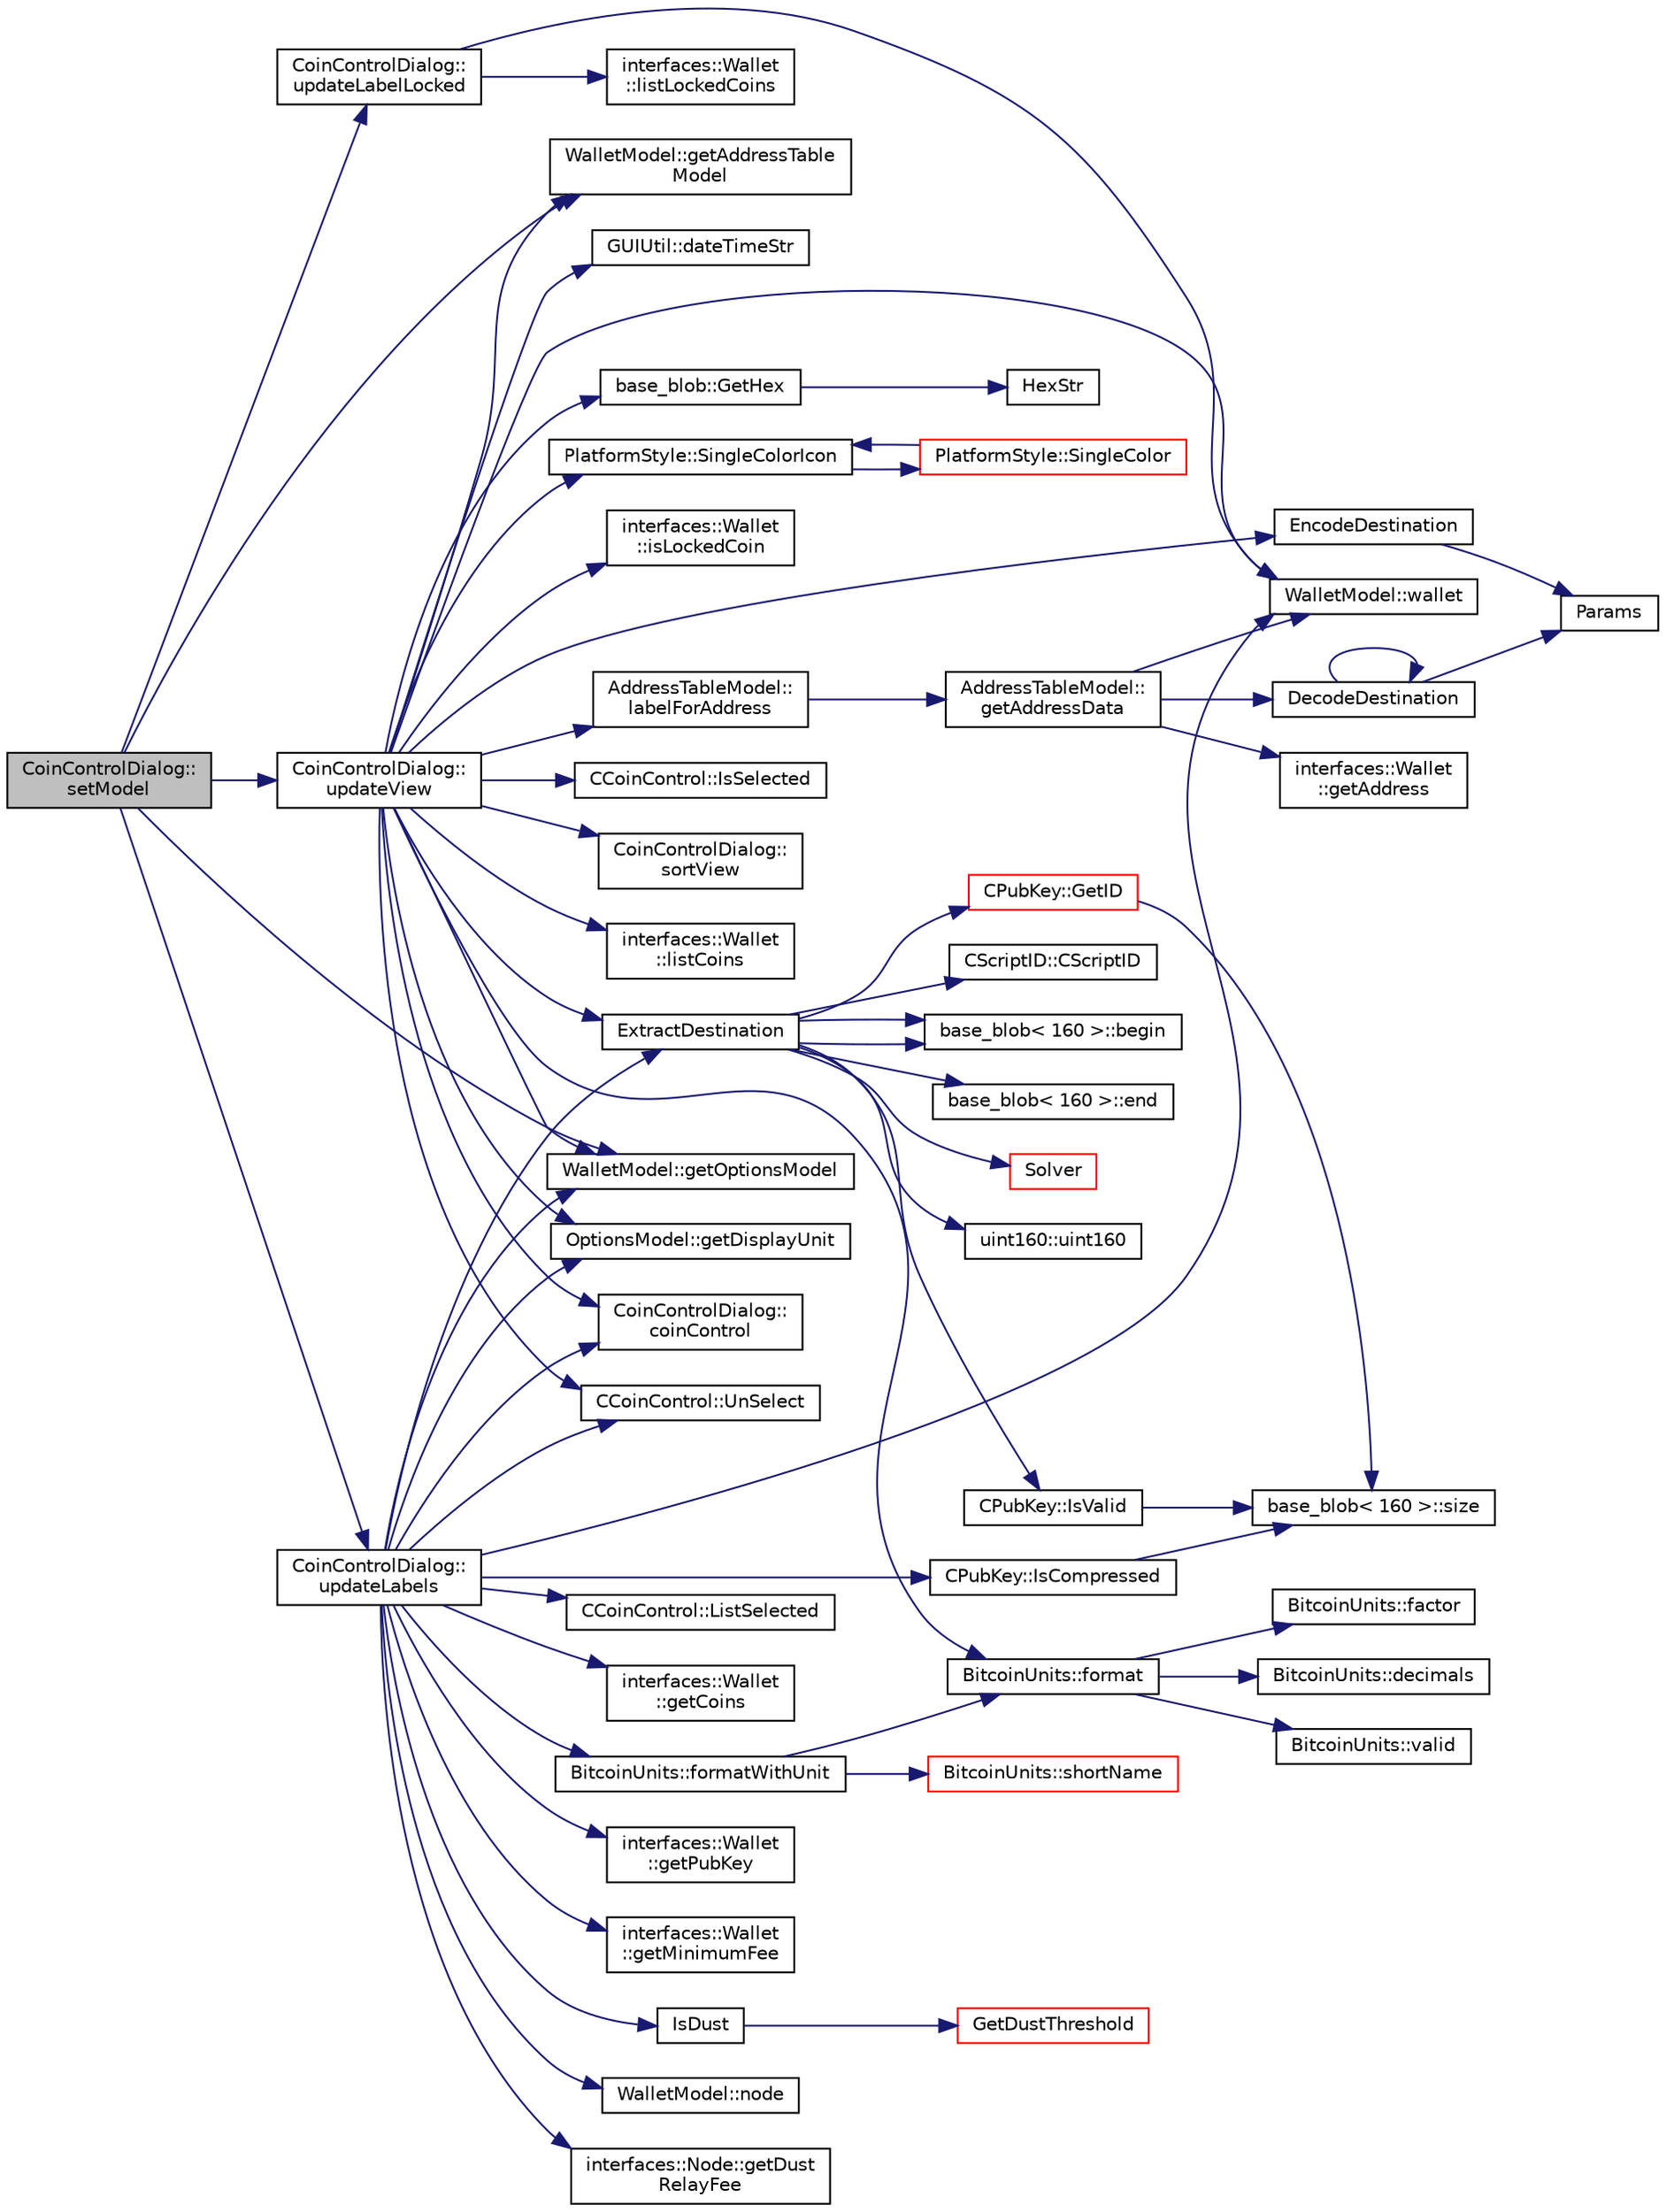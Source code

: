 digraph "CoinControlDialog::setModel"
{
  edge [fontname="Helvetica",fontsize="10",labelfontname="Helvetica",labelfontsize="10"];
  node [fontname="Helvetica",fontsize="10",shape=record];
  rankdir="LR";
  Node1 [label="CoinControlDialog::\lsetModel",height=0.2,width=0.4,color="black", fillcolor="grey75", style="filled", fontcolor="black"];
  Node1 -> Node2 [color="midnightblue",fontsize="10",style="solid",fontname="Helvetica"];
  Node2 [label="WalletModel::getOptionsModel",height=0.2,width=0.4,color="black", fillcolor="white", style="filled",URL="$class_wallet_model.html#a96d53e56b3f8f07537ea2523f7a7d300"];
  Node1 -> Node3 [color="midnightblue",fontsize="10",style="solid",fontname="Helvetica"];
  Node3 [label="WalletModel::getAddressTable\lModel",height=0.2,width=0.4,color="black", fillcolor="white", style="filled",URL="$class_wallet_model.html#a89ed202e2dbc04aaa70d72872b95b351"];
  Node1 -> Node4 [color="midnightblue",fontsize="10",style="solid",fontname="Helvetica"];
  Node4 [label="CoinControlDialog::\lupdateView",height=0.2,width=0.4,color="black", fillcolor="white", style="filled",URL="$class_coin_control_dialog.html#aadea33050e5c1efd5eae8d2fcfa721f9"];
  Node4 -> Node2 [color="midnightblue",fontsize="10",style="solid",fontname="Helvetica"];
  Node4 -> Node3 [color="midnightblue",fontsize="10",style="solid",fontname="Helvetica"];
  Node4 -> Node5 [color="midnightblue",fontsize="10",style="solid",fontname="Helvetica"];
  Node5 [label="OptionsModel::getDisplayUnit",height=0.2,width=0.4,color="black", fillcolor="white", style="filled",URL="$class_options_model.html#a3a78bccf5eeaa4fc27e408adbaf64087"];
  Node4 -> Node6 [color="midnightblue",fontsize="10",style="solid",fontname="Helvetica"];
  Node6 [label="WalletModel::wallet",height=0.2,width=0.4,color="black", fillcolor="white", style="filled",URL="$class_wallet_model.html#a1c5870f02d5221d26a9a50f188c42d1f"];
  Node4 -> Node7 [color="midnightblue",fontsize="10",style="solid",fontname="Helvetica"];
  Node7 [label="interfaces::Wallet\l::listCoins",height=0.2,width=0.4,color="black", fillcolor="white", style="filled",URL="$classinterfaces_1_1_wallet.html#a0d9857753519671b52edde1d9e0a663a"];
  Node4 -> Node8 [color="midnightblue",fontsize="10",style="solid",fontname="Helvetica"];
  Node8 [label="EncodeDestination",height=0.2,width=0.4,color="black", fillcolor="white", style="filled",URL="$key__io_8cpp.html#a69b845c325e6bf516251cd3a67fe1df7"];
  Node8 -> Node9 [color="midnightblue",fontsize="10",style="solid",fontname="Helvetica"];
  Node9 [label="Params",height=0.2,width=0.4,color="black", fillcolor="white", style="filled",URL="$chainparams_8cpp.html#ace5c5b706d71a324a417dd2db394fd4a",tooltip="Return the currently selected parameters. "];
  Node4 -> Node10 [color="midnightblue",fontsize="10",style="solid",fontname="Helvetica"];
  Node10 [label="AddressTableModel::\llabelForAddress",height=0.2,width=0.4,color="black", fillcolor="white", style="filled",URL="$class_address_table_model.html#a1c39ce19eecfc9f3ace10435b162607f",tooltip="Look up label for address in address book, if not found return empty string. "];
  Node10 -> Node11 [color="midnightblue",fontsize="10",style="solid",fontname="Helvetica"];
  Node11 [label="AddressTableModel::\lgetAddressData",height=0.2,width=0.4,color="black", fillcolor="white", style="filled",URL="$class_address_table_model.html#a47866782e00fff909374aba9e8113361",tooltip="Look up address book data given an address string. "];
  Node11 -> Node12 [color="midnightblue",fontsize="10",style="solid",fontname="Helvetica"];
  Node12 [label="DecodeDestination",height=0.2,width=0.4,color="black", fillcolor="white", style="filled",URL="$key__io_8cpp.html#a8a781e21ad4ecccd9c97c7d890ef7d6f"];
  Node12 -> Node12 [color="midnightblue",fontsize="10",style="solid",fontname="Helvetica"];
  Node12 -> Node9 [color="midnightblue",fontsize="10",style="solid",fontname="Helvetica"];
  Node11 -> Node6 [color="midnightblue",fontsize="10",style="solid",fontname="Helvetica"];
  Node11 -> Node13 [color="midnightblue",fontsize="10",style="solid",fontname="Helvetica"];
  Node13 [label="interfaces::Wallet\l::getAddress",height=0.2,width=0.4,color="black", fillcolor="white", style="filled",URL="$classinterfaces_1_1_wallet.html#af039083dddf77005b05305e9db0fc753",tooltip="Look up address in wallet, return whether exists. "];
  Node4 -> Node14 [color="midnightblue",fontsize="10",style="solid",fontname="Helvetica"];
  Node14 [label="ExtractDestination",height=0.2,width=0.4,color="black", fillcolor="white", style="filled",URL="$standard_8cpp.html#a951f7e601746ae076afdf3169ecca2fc",tooltip="Parse a standard scriptPubKey for the destination address. "];
  Node14 -> Node15 [color="midnightblue",fontsize="10",style="solid",fontname="Helvetica"];
  Node15 [label="Solver",height=0.2,width=0.4,color="red", fillcolor="white", style="filled",URL="$standard_8cpp.html#a5a3369fceeb25173e2faa4a7ebc7a4e4",tooltip="Parse a scriptPubKey and identify script type for standard scripts. "];
  Node14 -> Node16 [color="midnightblue",fontsize="10",style="solid",fontname="Helvetica"];
  Node16 [label="CPubKey::IsValid",height=0.2,width=0.4,color="black", fillcolor="white", style="filled",URL="$class_c_pub_key.html#aad6f369d7972f2244466ca6db900c2a4"];
  Node16 -> Node17 [color="midnightblue",fontsize="10",style="solid",fontname="Helvetica"];
  Node17 [label="base_blob\< 160 \>::size",height=0.2,width=0.4,color="black", fillcolor="white", style="filled",URL="$classbase__blob.html#a449c3f902fcab7af6c74aa9fee099542"];
  Node14 -> Node18 [color="midnightblue",fontsize="10",style="solid",fontname="Helvetica"];
  Node18 [label="CPubKey::GetID",height=0.2,width=0.4,color="red", fillcolor="white", style="filled",URL="$class_c_pub_key.html#a9c1908fef34fd9e1c4b5e0ffd5d3834e",tooltip="Get the KeyID of this public key (hash of its serialization) "];
  Node18 -> Node17 [color="midnightblue",fontsize="10",style="solid",fontname="Helvetica"];
  Node14 -> Node19 [color="midnightblue",fontsize="10",style="solid",fontname="Helvetica"];
  Node19 [label="uint160::uint160",height=0.2,width=0.4,color="black", fillcolor="white", style="filled",URL="$classuint160.html#a66918f25b891415f2a9bbbb1dfdbedbd"];
  Node14 -> Node20 [color="midnightblue",fontsize="10",style="solid",fontname="Helvetica"];
  Node20 [label="CScriptID::CScriptID",height=0.2,width=0.4,color="black", fillcolor="white", style="filled",URL="$class_c_script_i_d.html#a116da5a7e94e2abb66011c33705d58e7"];
  Node14 -> Node21 [color="midnightblue",fontsize="10",style="solid",fontname="Helvetica"];
  Node21 [label="base_blob\< 160 \>::begin",height=0.2,width=0.4,color="black", fillcolor="white", style="filled",URL="$classbase__blob.html#aeee68e00ceeacf49086e98b661e017ff"];
  Node14 -> Node22 [color="midnightblue",fontsize="10",style="solid",fontname="Helvetica"];
  Node22 [label="base_blob\< 160 \>::end",height=0.2,width=0.4,color="black", fillcolor="white", style="filled",URL="$classbase__blob.html#ab60d34d18e5b5f74d285480f7b3db00c"];
  Node14 -> Node21 [color="midnightblue",fontsize="10",style="solid",fontname="Helvetica"];
  Node4 -> Node23 [color="midnightblue",fontsize="10",style="solid",fontname="Helvetica"];
  Node23 [label="BitcoinUnits::format",height=0.2,width=0.4,color="black", fillcolor="white", style="filled",URL="$class_bitcoin_units.html#ab07437e5a788c80a82d75e3714bd3925",tooltip="Format as string. "];
  Node23 -> Node24 [color="midnightblue",fontsize="10",style="solid",fontname="Helvetica"];
  Node24 [label="BitcoinUnits::valid",height=0.2,width=0.4,color="black", fillcolor="white", style="filled",URL="$class_bitcoin_units.html#a81cbc41480adfb600dad79711d336e5f",tooltip="Is unit ID valid? "];
  Node23 -> Node25 [color="midnightblue",fontsize="10",style="solid",fontname="Helvetica"];
  Node25 [label="BitcoinUnits::factor",height=0.2,width=0.4,color="black", fillcolor="white", style="filled",URL="$class_bitcoin_units.html#ae967b9e6ecbb8f041bfe398d27533b09",tooltip="Number of Satoshis (1e-8) per unit. "];
  Node23 -> Node26 [color="midnightblue",fontsize="10",style="solid",fontname="Helvetica"];
  Node26 [label="BitcoinUnits::decimals",height=0.2,width=0.4,color="black", fillcolor="white", style="filled",URL="$class_bitcoin_units.html#a3f0fc21634520ea06c684ba0d7e25f2f",tooltip="Number of decimals left. "];
  Node4 -> Node27 [color="midnightblue",fontsize="10",style="solid",fontname="Helvetica"];
  Node27 [label="GUIUtil::dateTimeStr",height=0.2,width=0.4,color="black", fillcolor="white", style="filled",URL="$namespace_g_u_i_util.html#aae732a04fea25190081120bf0cc773e8"];
  Node4 -> Node28 [color="midnightblue",fontsize="10",style="solid",fontname="Helvetica"];
  Node28 [label="base_blob::GetHex",height=0.2,width=0.4,color="black", fillcolor="white", style="filled",URL="$classbase__blob.html#a9541747b1f91f9469ac0aff90665bd32"];
  Node28 -> Node29 [color="midnightblue",fontsize="10",style="solid",fontname="Helvetica"];
  Node29 [label="HexStr",height=0.2,width=0.4,color="black", fillcolor="white", style="filled",URL="$strencodings_8h.html#af003e10d5d34c3271ca57ec79059a5ae"];
  Node4 -> Node30 [color="midnightblue",fontsize="10",style="solid",fontname="Helvetica"];
  Node30 [label="interfaces::Wallet\l::isLockedCoin",height=0.2,width=0.4,color="black", fillcolor="white", style="filled",URL="$classinterfaces_1_1_wallet.html#a9256b94de71bccbf9561be10931e8e02",tooltip="Return whether coin is locked. "];
  Node4 -> Node31 [color="midnightblue",fontsize="10",style="solid",fontname="Helvetica"];
  Node31 [label="CoinControlDialog::\lcoinControl",height=0.2,width=0.4,color="black", fillcolor="white", style="filled",URL="$class_coin_control_dialog.html#ad6c08e81a0cfc70cbf6e40f65857ab98"];
  Node4 -> Node32 [color="midnightblue",fontsize="10",style="solid",fontname="Helvetica"];
  Node32 [label="CCoinControl::UnSelect",height=0.2,width=0.4,color="black", fillcolor="white", style="filled",URL="$class_c_coin_control.html#a7f9b8135840df5907bc49a4c5cb19ba4"];
  Node4 -> Node33 [color="midnightblue",fontsize="10",style="solid",fontname="Helvetica"];
  Node33 [label="PlatformStyle::SingleColorIcon",height=0.2,width=0.4,color="black", fillcolor="white", style="filled",URL="$class_platform_style.html#a4987d44b752a26f0ad3a654822d7dc5e",tooltip="Colorize an icon (given filename) with the icon color. "];
  Node33 -> Node34 [color="midnightblue",fontsize="10",style="solid",fontname="Helvetica"];
  Node34 [label="PlatformStyle::SingleColor",height=0.2,width=0.4,color="red", fillcolor="white", style="filled",URL="$class_platform_style.html#a1c21234aff601548130e5b52c0fcfc47"];
  Node34 -> Node33 [color="midnightblue",fontsize="10",style="solid",fontname="Helvetica"];
  Node4 -> Node35 [color="midnightblue",fontsize="10",style="solid",fontname="Helvetica"];
  Node35 [label="CCoinControl::IsSelected",height=0.2,width=0.4,color="black", fillcolor="white", style="filled",URL="$class_c_coin_control.html#aa3266131fb2a0d1aff6803552dcbfdfb"];
  Node4 -> Node36 [color="midnightblue",fontsize="10",style="solid",fontname="Helvetica"];
  Node36 [label="CoinControlDialog::\lsortView",height=0.2,width=0.4,color="black", fillcolor="white", style="filled",URL="$class_coin_control_dialog.html#a9573211ed101522c9b4307a02b268e39"];
  Node1 -> Node37 [color="midnightblue",fontsize="10",style="solid",fontname="Helvetica"];
  Node37 [label="CoinControlDialog::\lupdateLabelLocked",height=0.2,width=0.4,color="black", fillcolor="white", style="filled",URL="$class_coin_control_dialog.html#acedbd41abf3490c556afbebde2ba6b49"];
  Node37 -> Node6 [color="midnightblue",fontsize="10",style="solid",fontname="Helvetica"];
  Node37 -> Node38 [color="midnightblue",fontsize="10",style="solid",fontname="Helvetica"];
  Node38 [label="interfaces::Wallet\l::listLockedCoins",height=0.2,width=0.4,color="black", fillcolor="white", style="filled",URL="$classinterfaces_1_1_wallet.html#ab14176a631f9e036724de2e5c70dd721",tooltip="List locked coins. "];
  Node1 -> Node39 [color="midnightblue",fontsize="10",style="solid",fontname="Helvetica"];
  Node39 [label="CoinControlDialog::\lupdateLabels",height=0.2,width=0.4,color="black", fillcolor="white", style="filled",URL="$class_coin_control_dialog.html#a4fc60e89b097952ff22dc0f9c58c87d9"];
  Node39 -> Node40 [color="midnightblue",fontsize="10",style="solid",fontname="Helvetica"];
  Node40 [label="IsDust",height=0.2,width=0.4,color="black", fillcolor="white", style="filled",URL="$policy_8cpp.html#ab18c1023518f2920e34e05ca324d0ebb"];
  Node40 -> Node41 [color="midnightblue",fontsize="10",style="solid",fontname="Helvetica"];
  Node41 [label="GetDustThreshold",height=0.2,width=0.4,color="red", fillcolor="white", style="filled",URL="$policy_8cpp.html#a7b1001b4a41a02d9469e3b6985587300"];
  Node39 -> Node42 [color="midnightblue",fontsize="10",style="solid",fontname="Helvetica"];
  Node42 [label="WalletModel::node",height=0.2,width=0.4,color="black", fillcolor="white", style="filled",URL="$class_wallet_model.html#a53fe1139673e28546a8dca38ac0308e0"];
  Node39 -> Node43 [color="midnightblue",fontsize="10",style="solid",fontname="Helvetica"];
  Node43 [label="interfaces::Node::getDust\lRelayFee",height=0.2,width=0.4,color="black", fillcolor="white", style="filled",URL="$classinterfaces_1_1_node.html#af4f0bfc100d1bff9862b55adef983f9d",tooltip="Get dust relay fee. "];
  Node39 -> Node31 [color="midnightblue",fontsize="10",style="solid",fontname="Helvetica"];
  Node39 -> Node44 [color="midnightblue",fontsize="10",style="solid",fontname="Helvetica"];
  Node44 [label="CCoinControl::ListSelected",height=0.2,width=0.4,color="black", fillcolor="white", style="filled",URL="$class_c_coin_control.html#abfbb13c420c3c421191d79721fbfe082"];
  Node39 -> Node6 [color="midnightblue",fontsize="10",style="solid",fontname="Helvetica"];
  Node39 -> Node45 [color="midnightblue",fontsize="10",style="solid",fontname="Helvetica"];
  Node45 [label="interfaces::Wallet\l::getCoins",height=0.2,width=0.4,color="black", fillcolor="white", style="filled",URL="$classinterfaces_1_1_wallet.html#a63b25a1dca191dfb5ec9b19c3b542dbf",tooltip="Return wallet transaction output information. "];
  Node39 -> Node32 [color="midnightblue",fontsize="10",style="solid",fontname="Helvetica"];
  Node39 -> Node14 [color="midnightblue",fontsize="10",style="solid",fontname="Helvetica"];
  Node39 -> Node46 [color="midnightblue",fontsize="10",style="solid",fontname="Helvetica"];
  Node46 [label="interfaces::Wallet\l::getPubKey",height=0.2,width=0.4,color="black", fillcolor="white", style="filled",URL="$classinterfaces_1_1_wallet.html#a43c6d2050a3e806ed34696c2fd966ddb",tooltip="Get public key. "];
  Node39 -> Node47 [color="midnightblue",fontsize="10",style="solid",fontname="Helvetica"];
  Node47 [label="CPubKey::IsCompressed",height=0.2,width=0.4,color="black", fillcolor="white", style="filled",URL="$class_c_pub_key.html#a397e437d9d0a008e2641892147b0931a",tooltip="Check whether this is a compressed public key. "];
  Node47 -> Node17 [color="midnightblue",fontsize="10",style="solid",fontname="Helvetica"];
  Node39 -> Node48 [color="midnightblue",fontsize="10",style="solid",fontname="Helvetica"];
  Node48 [label="interfaces::Wallet\l::getMinimumFee",height=0.2,width=0.4,color="black", fillcolor="white", style="filled",URL="$classinterfaces_1_1_wallet.html#ab36fb9f57fd5eae3f0125d4a8ac051b7",tooltip="Get minimum fee. "];
  Node39 -> Node2 [color="midnightblue",fontsize="10",style="solid",fontname="Helvetica"];
  Node39 -> Node5 [color="midnightblue",fontsize="10",style="solid",fontname="Helvetica"];
  Node39 -> Node49 [color="midnightblue",fontsize="10",style="solid",fontname="Helvetica"];
  Node49 [label="BitcoinUnits::formatWithUnit",height=0.2,width=0.4,color="black", fillcolor="white", style="filled",URL="$class_bitcoin_units.html#aef9fb7509257bc84ee459d7f0c663020",tooltip="Format as string (with unit) "];
  Node49 -> Node23 [color="midnightblue",fontsize="10",style="solid",fontname="Helvetica"];
  Node49 -> Node50 [color="midnightblue",fontsize="10",style="solid",fontname="Helvetica"];
  Node50 [label="BitcoinUnits::shortName",height=0.2,width=0.4,color="red", fillcolor="white", style="filled",URL="$class_bitcoin_units.html#af65eb534385613f176593cc7545136d0",tooltip="Short name. "];
}
